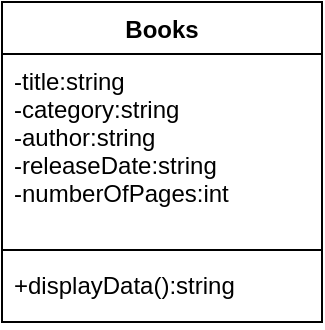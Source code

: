 <mxfile version="15.7.3" type="device"><diagram id="4okTFtKGxpKCt7C5Snjy" name="Page-1"><mxGraphModel dx="868" dy="450" grid="1" gridSize="10" guides="1" tooltips="1" connect="1" arrows="1" fold="1" page="1" pageScale="1" pageWidth="827" pageHeight="1169" math="0" shadow="0"><root><mxCell id="0"/><mxCell id="1" parent="0"/><mxCell id="5X14xLypqO1b5lFTsb8c-1" value="Books" style="swimlane;fontStyle=1;align=center;verticalAlign=top;childLayout=stackLayout;horizontal=1;startSize=26;horizontalStack=0;resizeParent=1;resizeParentMax=0;resizeLast=0;collapsible=1;marginBottom=0;" vertex="1" parent="1"><mxGeometry x="170" y="110" width="160" height="160" as="geometry"/></mxCell><mxCell id="5X14xLypqO1b5lFTsb8c-2" value="-title:string&#10;-category:string&#10;-author:string&#10;-releaseDate:string&#10;-numberOfPages:int" style="text;strokeColor=none;fillColor=none;align=left;verticalAlign=top;spacingLeft=4;spacingRight=4;overflow=hidden;rotatable=0;points=[[0,0.5],[1,0.5]];portConstraint=eastwest;" vertex="1" parent="5X14xLypqO1b5lFTsb8c-1"><mxGeometry y="26" width="160" height="94" as="geometry"/></mxCell><mxCell id="5X14xLypqO1b5lFTsb8c-3" value="" style="line;strokeWidth=1;fillColor=none;align=left;verticalAlign=middle;spacingTop=-1;spacingLeft=3;spacingRight=3;rotatable=0;labelPosition=right;points=[];portConstraint=eastwest;" vertex="1" parent="5X14xLypqO1b5lFTsb8c-1"><mxGeometry y="120" width="160" height="8" as="geometry"/></mxCell><mxCell id="5X14xLypqO1b5lFTsb8c-4" value="+displayData():string" style="text;strokeColor=none;fillColor=none;align=left;verticalAlign=top;spacingLeft=4;spacingRight=4;overflow=hidden;rotatable=0;points=[[0,0.5],[1,0.5]];portConstraint=eastwest;" vertex="1" parent="5X14xLypqO1b5lFTsb8c-1"><mxGeometry y="128" width="160" height="32" as="geometry"/></mxCell></root></mxGraphModel></diagram></mxfile>